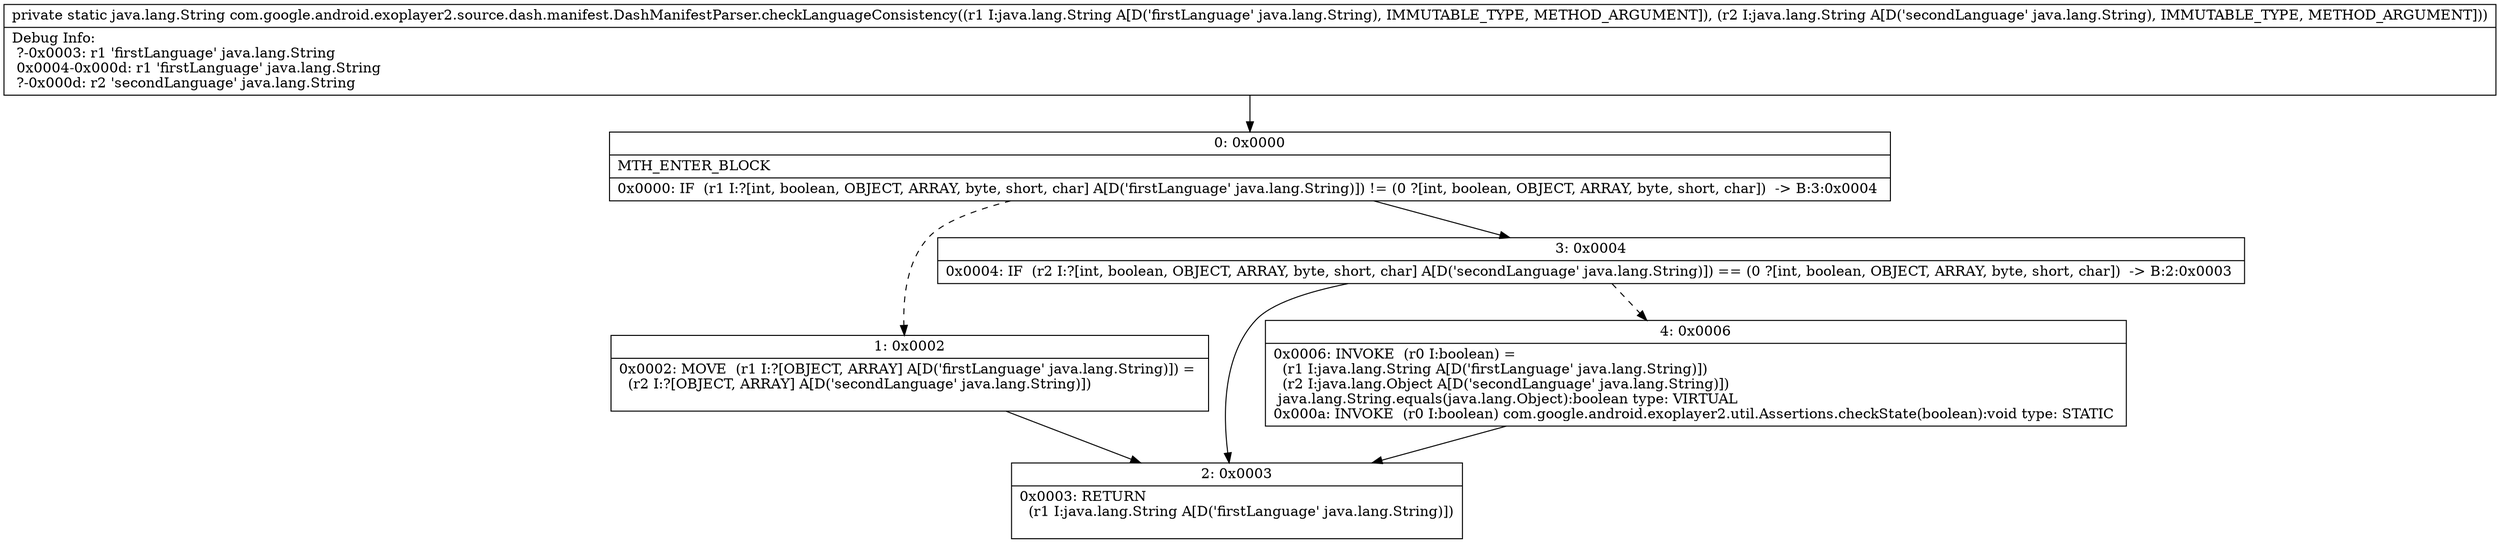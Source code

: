 digraph "CFG forcom.google.android.exoplayer2.source.dash.manifest.DashManifestParser.checkLanguageConsistency(Ljava\/lang\/String;Ljava\/lang\/String;)Ljava\/lang\/String;" {
Node_0 [shape=record,label="{0\:\ 0x0000|MTH_ENTER_BLOCK\l|0x0000: IF  (r1 I:?[int, boolean, OBJECT, ARRAY, byte, short, char] A[D('firstLanguage' java.lang.String)]) != (0 ?[int, boolean, OBJECT, ARRAY, byte, short, char])  \-\> B:3:0x0004 \l}"];
Node_1 [shape=record,label="{1\:\ 0x0002|0x0002: MOVE  (r1 I:?[OBJECT, ARRAY] A[D('firstLanguage' java.lang.String)]) = \l  (r2 I:?[OBJECT, ARRAY] A[D('secondLanguage' java.lang.String)])\l \l}"];
Node_2 [shape=record,label="{2\:\ 0x0003|0x0003: RETURN  \l  (r1 I:java.lang.String A[D('firstLanguage' java.lang.String)])\l \l}"];
Node_3 [shape=record,label="{3\:\ 0x0004|0x0004: IF  (r2 I:?[int, boolean, OBJECT, ARRAY, byte, short, char] A[D('secondLanguage' java.lang.String)]) == (0 ?[int, boolean, OBJECT, ARRAY, byte, short, char])  \-\> B:2:0x0003 \l}"];
Node_4 [shape=record,label="{4\:\ 0x0006|0x0006: INVOKE  (r0 I:boolean) = \l  (r1 I:java.lang.String A[D('firstLanguage' java.lang.String)])\l  (r2 I:java.lang.Object A[D('secondLanguage' java.lang.String)])\l java.lang.String.equals(java.lang.Object):boolean type: VIRTUAL \l0x000a: INVOKE  (r0 I:boolean) com.google.android.exoplayer2.util.Assertions.checkState(boolean):void type: STATIC \l}"];
MethodNode[shape=record,label="{private static java.lang.String com.google.android.exoplayer2.source.dash.manifest.DashManifestParser.checkLanguageConsistency((r1 I:java.lang.String A[D('firstLanguage' java.lang.String), IMMUTABLE_TYPE, METHOD_ARGUMENT]), (r2 I:java.lang.String A[D('secondLanguage' java.lang.String), IMMUTABLE_TYPE, METHOD_ARGUMENT]))  | Debug Info:\l  ?\-0x0003: r1 'firstLanguage' java.lang.String\l  0x0004\-0x000d: r1 'firstLanguage' java.lang.String\l  ?\-0x000d: r2 'secondLanguage' java.lang.String\l}"];
MethodNode -> Node_0;
Node_0 -> Node_1[style=dashed];
Node_0 -> Node_3;
Node_1 -> Node_2;
Node_3 -> Node_2;
Node_3 -> Node_4[style=dashed];
Node_4 -> Node_2;
}

